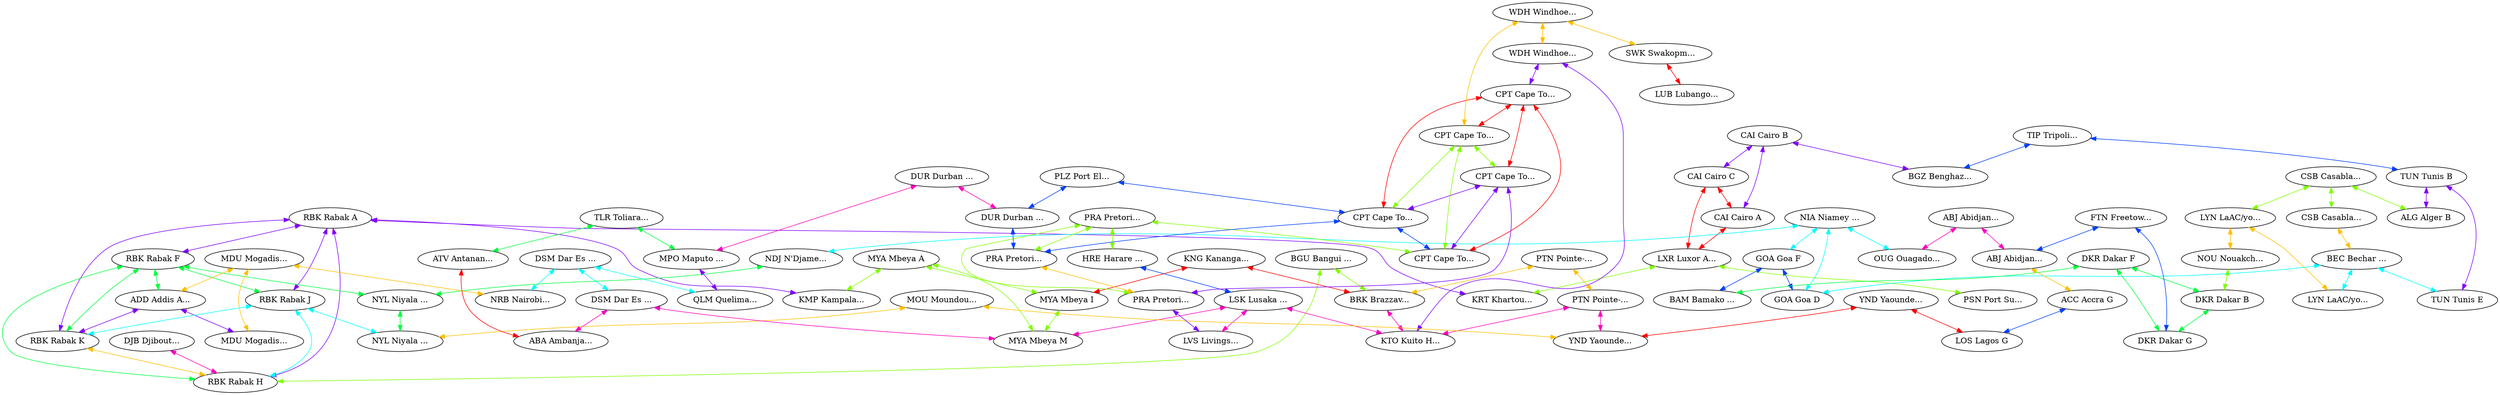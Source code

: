 graph x {
"CAI Cairo A" [pos="6.22222222222222,-0.819444444444444",label="CAI Cairo A"]
"LXR Luxor A&amp;C" [pos="6.47222222222222,-2.19444444444444",label="LXR Luxor A..."]
"KRT Khartoum A" [pos="6.59722222222222,-2.81944444444444",label="KRT Khartou..."]
"RBK Rabak A" [pos="5.41666666666667,-1.83333333333333",label="RBK Rabak A"]
"KMP Kampala A" [pos="6.33333333333333,-4.45833333333333",label="KMP Kampala..."]
"MYA Mbeya A" [pos="6.65277777777778,-5.09722222222222",label="MYA Mbeya A"]
"CAI Cairo B" [pos="6.22222222222222,-1.05555555555556",label="CAI Cairo B"]
"BGZ Benghazi B" [pos="5.36111111111111,-0.972222222222222",label="BGZ Benghaz..."]
"TIP Tripoli B" [pos="4.77777777777778,-1.06944444444444",label="TIP Tripoli..."]
"TUN Tunis B" [pos="4.25,-0.791666666666667",label="TUN Tunis B"]
"ALG Alger B" [pos="3.52777777777778,-0.583333333333333",label="ALG Alger B"]
"CSB Casablanca B" [pos="2.66666666666667,-0.805555555555556",label="CSB Casabla..."]
"LYN LaAC/youne B" [pos="2.02777777777778,-1.40277777777778",label="LYN LaAC/yo..."]
"NOU Nouakchott B" [pos="1.63888888888889,-2.06944444444444",label="NOU Nouakch..."]
"DKR Dakar B" [pos="1.38888888888889,-2.72222222222222",label="DKR Dakar B"]
"CAI Cairo C" [pos="6.22222222222222,-1.31944444444444",label="CAI Cairo C"]
"PSN Port Sudan C" [pos="7.16666666666667,-2.5",label="PSN Port Su..."]
"CSB Casablanca D" [pos="2.66666666666667,-0.555555555555556",label="CSB Casabla..."]
"BEC Bechar D&amp;E" [pos="3.25,-1.36111111111111",label="BEC Bechar ..."]
"GOA Goa D" [pos="3.11111111111111,-2.25",label="GOA Goa D"]
"NIA Niamey D&amp;F" [pos="3.76388888888889,-2.79166666666667",label="NIA Niamey ..."]
"OUG Ouagadougou D" [pos="3.16666666666667,-3.09722222222222",label="OUG Ouagado..."]
"ABJ Abidjan D" [pos="2.69444444444444,-3.63888888888889",label="ABJ Abidjan..."]
"LYN LaAC/youne E" [pos="2.02777777777778,-1.13888888888889",label="LYN LaAC/yo..."]
"TUN Tunis E" [pos="4.25,-0.541666666666667",label="TUN Tunis E"]
"MDU Mogadishu F" [pos="7.94444444444444,-4.20833333333333",label="MDU Mogadis..."]
"ADD Addis Ababa F&amp;K" [pos="7.33333333333333,-3.72222222222222",label="ADD Addis A..."]
"RBK Rabak F" [pos="5.375,-2.76388888888889",label="RBK Rabak F"]
"NYL Niyala F" [pos="5.77777777777778,-3.36111111111111",label="NYL Niyala ..."]
"NDJ N'Djamena F" [pos="4.61111111111111,-3.08333333333333",label="NDJ N'Djame..."]
"GOA Goa F" [pos="3.11111111111111,-2.5",label="GOA Goa F"]
"BAM Bamako F" [pos="2.20833333333333,-2.69444444444444",label="BAM Bamako ..."]
"DKR Dakar F" [pos="1.38888888888889,-2.95833333333333",label="DKR Dakar F"]
"YND Yaounde G" [pos="4.48611111111111,-4.06944444444444",label="YND Yaounde..."]
"LOS Lagos G" [pos="3.84722222222222,-3.83333333333333",label="LOS Lagos G"]
"ACC Accra G" [pos="3.29166666666667,-3.75",label="ACC Accra G"]
"ABJ Abidjan G" [pos="2.69444444444444,-3.88888888888889",label="ABJ Abidjan..."]
"FTN Freetown G" [pos="2.05555555555556,-3.625",label="FTN Freetow..."]
"DKR Dakar G" [pos="1.38888888888889,-3.20833333333333",label="DKR Dakar G"]
"DJB Djibouti H" [pos="7.65277777777778,-3.08333333333333",label="DJB Djibout..."]
"RBK Rabak H" [pos="4.88888888888889,-2",label="RBK Rabak H"]
"BGU Bangui H" [pos="5.43055555555556,-4.20833333333333",label="BGU Bangui ..."]
"BRK Brazzaville-Kinshasa H&amp;I" [pos="5.11111111111111,-4.97222222222222",label="BRK Brazzav..."]
"KTO Kuito H&amp;J" [pos="5.09722222222222,-5.77777777777778",label="KTO Kuito H..."]
"WDH Windhoek H" [pos="5.20833333333333,-6.93055555555556",label="WDH Windhoe..."]
"CPT Cape Town H" [pos="3.65277777777778,-6.94444444444444",label="CPT Cape To..."]
"PTN Pointe-Noire I" [pos="4.43055555555556,-5.09722222222222",label="PTN Pointe-..."]
"KNG Kananga I" [pos="5.77777777777778,-4.88888888888889",label="KNG Kananga..."]
"MYA Mbeya I" [pos="6.65277777777778,-5.33333333333333",label="MYA Mbeya I"]
"CPT Cape Town J" [pos="3.75,-7.88888888888889",label="CPT Cape To..."]
"PRA Pretoria J" [pos="5.94444444444444,-7.13888888888889",label="PRA Pretori..."]
"HRE Harare J" [pos="6.44444444444444,-6.625",label="HRE Harare ..."]
"LSK Lusaka J&amp;M" [pos="6.06944444444444,-6.125",label="LSK Lusaka ..."]
"PTN Pointe-Noire J" [pos="4.43055555555556,-5.34722222222222",label="PTN Pointe-..."]
"YND Yaounde J" [pos="4.48611111111111,-4.31944444444444",label="YND Yaounde..."]
"MOU Moundou J" [pos="5.05555555555556,-3.66666666666667",label="MOU Moundou..."]
"NYL Niyala J" [pos="5.76388888888889,-3.625",label="NYL Niyala ..."]
"RBK Rabak J" [pos="5.77777777777778,-2.30555555555556",label="RBK Rabak J"]
"RBK Rabak K" [pos="4.88888888888889,-2.59722222222222",label="RBK Rabak K"]
"MDU Mogadishu K" [pos="7.94444444444444,-3.95833333333333",label="MDU Mogadis..."]
"NRB Nairobi K" [pos="7.125,-4.5",label="NRB Nairobi..."]
"DSM Dar Es Salaam K" [pos="7.40277777777778,-5",label="DSM Dar Es ..."]
"QLM Quelimane K" [pos="7.16666666666667,-6.19444444444444",label="QLM Quelima..."]
"MPO Maputo K" [pos="6.97222222222222,-6.97222222222222",label="MPO Maputo ..."]
"DUR Durban K" [pos="6.54166666666667,-7.56944444444444",label="DUR Durban ..."]
"CPT Cape Town L" [pos="3.16666666666667,-7.15277777777778",label="CPT Cape To..."]
"WDH Windhoek L" [pos="5.20833333333333,-7.16666666666667",label="WDH Windhoe..."]
"SWK Swakopmund L" [pos="4.59722222222222,-6.81944444444444",label="SWK Swakopm..."]
"LUB Lubango L" [pos="4.47222222222222,-6.13888888888889",label="LUB Lubango..."]
"CPT Cape Town M" [pos="4.06944444444444,-7.38888888888889",label="CPT Cape To..."]
"PRA Pretoria M" [pos="5.94444444444444,-6.90277777777778",label="PRA Pretori..."]
"LVS Livingstone M" [pos="5.54166666666667,-6.43055555555556",label="LVS Livings..."]
"MYA Mbeya M" [pos="6.65277777777778,-5.58333333333333",label="MYA Mbeya M"]
"DSM Dar Es Salaam M" [pos="7.40277777777778,-5.25",label="DSM Dar Es ..."]
"CPT Cape Town N" [pos="3.20833333333333,-7.76388888888889",label="CPT Cape To..."]
"PLZ Port Elizabeth N" [pos="5.88888888888889,-8.25",label="PLZ Port El..."]
"DUR Durban N" [pos="6.54166666666667,-7.83333333333333",label="DUR Durban ..."]
"PRA Pretoria N" [pos="5.94444444444444,-7.375",label="PRA Pretori..."]
"TLR Toliara O" [pos="7.65277777777778,-7.125",label="TLR Toliara..."]
"ATV Antananarivo O" [pos="8.22222222222222,-6.63888888888889",label="ATV Antanan..."]
"ABA Ambanja O" [pos="8.25,-5.79166666666667",label="ABA Ambanja..."]
"WDH Windhoek L" -- "SWK Swakopmund L" [dir="both",color="0.125,1,1"]
"WDH Windhoek L" -- "WDH Windhoek H" [dir="both",color="0.125,1,1"]
"WDH Windhoek L" -- "CPT Cape Town L" [dir="both",color="0.125,1,1"]
"CSB Casablanca B" -- "LYN LaAC/youne B" [dir="both",color="0.25,1,1"]
"CSB Casablanca B" -- "ALG Alger B" [dir="both",color="0.25,1,1"]
"CSB Casablanca B" -- "CSB Casablanca D" [dir="both",color="0.25,1,1"]
"TLR Toliara O" -- "MPO Maputo K" [dir="both",color="0.375,1,1"]
"TLR Toliara O" -- "ATV Antananarivo O" [dir="both",color="0.375,1,1"]
"NIA Niamey D&amp;F" -- "GOA Goa D" [dir="both",color="0.5,1,1"]
"NIA Niamey D&amp;F" -- "OUG Ouagadougou D" [dir="both",color="0.5,1,1"]
"NIA Niamey D&amp;F" -- "NDJ N'Djamena F" [dir="both",color="0.5,1,1"]
"NIA Niamey D&amp;F" -- "GOA Goa F" [dir="both",color="0.5,1,1"]
"GOA Goa F" -- "GOA Goa D" [dir="both",color="0.625,1,1"]
"GOA Goa F" -- "BAM Bamako F" [dir="both",color="0.625,1,1"]
"RBK Rabak A" -- "RBK Rabak F" [dir="both",color="0.75,1,1"]
"RBK Rabak A" -- "KRT Khartoum A" [dir="both",color="0.75,1,1"]
"RBK Rabak A" -- "RBK Rabak J" [dir="both",color="0.75,1,1"]
"RBK Rabak A" -- "KMP Kampala A" [dir="both",color="0.75,1,1"]
"RBK Rabak A" -- "RBK Rabak K" [dir="both",color="0.75,1,1"]
"RBK Rabak A" -- "RBK Rabak H" [dir="both",color="0.75,1,1"]
"DJB Djibouti H" -- "RBK Rabak H" [dir="both",color="0.875,1,1"]
"ATV Antananarivo O" -- "ABA Ambanja O" [dir="both",color="1,1,1"]
"CSB Casablanca D" -- "BEC Bechar D&amp;E" [dir="both",color="0.125,1,1"]
"PRA Pretoria J" -- "PRA Pretoria M" [dir="both",color="0.25,1,1"]
"PRA Pretoria J" -- "PRA Pretoria N" [dir="both",color="0.25,1,1"]
"PRA Pretoria J" -- "HRE Harare J" [dir="both",color="0.25,1,1"]
"PRA Pretoria J" -- "CPT Cape Town J" [dir="both",color="0.25,1,1"]
"RBK Rabak F" -- "NYL Niyala F" [dir="both",color="0.375,1,1"]
"RBK Rabak F" -- "RBK Rabak J" [dir="both",color="0.375,1,1"]
"RBK Rabak F" -- "ADD Addis Ababa F&amp;K" [dir="both",color="0.375,1,1"]
"RBK Rabak F" -- "RBK Rabak K" [dir="both",color="0.375,1,1"]
"RBK Rabak F" -- "RBK Rabak H" [dir="both",color="0.375,1,1"]
"BEC Bechar D&amp;E" -- "TUN Tunis E" [dir="both",color="0.5,1,1"]
"BEC Bechar D&amp;E" -- "GOA Goa D" [dir="both",color="0.5,1,1"]
"BEC Bechar D&amp;E" -- "LYN LaAC/youne E" [dir="both",color="0.5,1,1"]
"FTN Freetown G" -- "ABJ Abidjan G" [dir="both",color="0.625,1,1"]
"FTN Freetown G" -- "DKR Dakar G" [dir="both",color="0.625,1,1"]
"WDH Windhoek H" -- "CPT Cape Town H" [dir="both",color="0.75,1,1"]
"WDH Windhoek H" -- "KTO Kuito H&amp;J" [dir="both",color="0.75,1,1"]
"DUR Durban K" -- "MPO Maputo K" [dir="both",color="0.875,1,1"]
"DUR Durban K" -- "DUR Durban N" [dir="both",color="0.875,1,1"]
"CPT Cape Town H" -- "CPT Cape Town N" [dir="both",color="1,1,1"]
"CPT Cape Town H" -- "CPT Cape Town M" [dir="both",color="1,1,1"]
"CPT Cape Town H" -- "CPT Cape Town L" [dir="both",color="1,1,1"]
"CPT Cape Town H" -- "CPT Cape Town J" [dir="both",color="1,1,1"]
"PTN Pointe-Noire I" -- "BRK Brazzaville-Kinshasa H&amp;I" [dir="both",color="0.125,1,1"]
"PTN Pointe-Noire I" -- "PTN Pointe-Noire J" [dir="both",color="0.125,1,1"]
"BGU Bangui H" -- "BRK Brazzaville-Kinshasa H&amp;I" [dir="both",color="0.25,1,1"]
"BGU Bangui H" -- "RBK Rabak H" [dir="both",color="0.25,1,1"]
"DKR Dakar F" -- "DKR Dakar B" [dir="both",color="0.375,1,1"]
"DKR Dakar F" -- "BAM Bamako F" [dir="both",color="0.375,1,1"]
"DKR Dakar F" -- "DKR Dakar G" [dir="both",color="0.375,1,1"]
"DSM Dar Es Salaam K" -- "QLM Quelimane K" [dir="both",color="0.5,1,1"]
"DSM Dar Es Salaam K" -- "DSM Dar Es Salaam M" [dir="both",color="0.5,1,1"]
"DSM Dar Es Salaam K" -- "NRB Nairobi K" [dir="both",color="0.5,1,1"]
"TIP Tripoli B" -- "TUN Tunis B" [dir="both",color="0.625,1,1"]
"TIP Tripoli B" -- "BGZ Benghazi B" [dir="both",color="0.625,1,1"]
"TUN Tunis B" -- "TUN Tunis E" [dir="both",color="0.75,1,1"]
"TUN Tunis B" -- "ALG Alger B" [dir="both",color="0.75,1,1"]
"ABJ Abidjan D" -- "ABJ Abidjan G" [dir="both",color="0.875,1,1"]
"ABJ Abidjan D" -- "OUG Ouagadougou D" [dir="both",color="0.875,1,1"]
"SWK Swakopmund L" -- "LUB Lubango L" [dir="both",color="1,1,1"]
"MOU Moundou J" -- "NYL Niyala J" [dir="both",color="0.125,1,1"]
"MOU Moundou J" -- "YND Yaounde J" [dir="both",color="0.125,1,1"]
"CPT Cape Town L" -- "CPT Cape Town N" [dir="both",color="0.25,1,1"]
"CPT Cape Town L" -- "CPT Cape Town M" [dir="both",color="0.25,1,1"]
"CPT Cape Town L" -- "CPT Cape Town J" [dir="both",color="0.25,1,1"]
"PLZ Port Elizabeth N" -- "CPT Cape Town N" [dir="both",color="0.625,1,1"]
"PLZ Port Elizabeth N" -- "DUR Durban N" [dir="both",color="0.625,1,1"]
"MPO Maputo K" -- "QLM Quelimane K" [dir="both",color="0.75,1,1"]
"PTN Pointe-Noire J" -- "KTO Kuito H&amp;J" [dir="both",color="0.875,1,1"]
"PTN Pointe-Noire J" -- "YND Yaounde J" [dir="both",color="0.875,1,1"]
"YND Yaounde G" -- "YND Yaounde J" [dir="both",color="1,1,1"]
"YND Yaounde G" -- "LOS Lagos G" [dir="both",color="1,1,1"]
"LYN LaAC/youne B" -- "NOU Nouakchott B" [dir="both",color="0.125,1,1"]
"LYN LaAC/youne B" -- "LYN LaAC/youne E" [dir="both",color="0.125,1,1"]
"NOU Nouakchott B" -- "DKR Dakar B" [dir="both",color="0.25,1,1"]
"DKR Dakar B" -- "DKR Dakar G" [dir="both",color="0.375,1,1"]
"RBK Rabak J" -- "NYL Niyala J" [dir="both",color="0.5,1,1"]
"RBK Rabak J" -- "RBK Rabak K" [dir="both",color="0.5,1,1"]
"RBK Rabak J" -- "RBK Rabak H" [dir="both",color="0.5,1,1"]
"DUR Durban N" -- "PRA Pretoria N" [dir="both",color="0.625,1,1"]
"CPT Cape Town M" -- "PRA Pretoria M" [dir="both",color="0.75,1,1"]
"CPT Cape Town M" -- "CPT Cape Town N" [dir="both",color="0.75,1,1"]
"CPT Cape Town M" -- "CPT Cape Town J" [dir="both",color="0.75,1,1"]
"DSM Dar Es Salaam M" -- "ABA Ambanja O" [dir="both",color="0.875,1,1"]
"DSM Dar Es Salaam M" -- "MYA Mbeya M" [dir="both",color="0.875,1,1"]
"KNG Kananga I" -- "MYA Mbeya I" [dir="both",color="1,1,1"]
"KNG Kananga I" -- "BRK Brazzaville-Kinshasa H&amp;I" [dir="both",color="1,1,1"]
"ABJ Abidjan G" -- "ACC Accra G" [dir="both",color="0.125,1,1"]
"MYA Mbeya A" -- "MYA Mbeya I" [dir="both",color="0.25,1,1"]
"MYA Mbeya A" -- "MYA Mbeya M" [dir="both",color="0.25,1,1"]
"MYA Mbeya A" -- "KMP Kampala A" [dir="both",color="0.25,1,1"]
"NDJ N'Djamena F" -- "NYL Niyala F" [dir="both",color="0.375,1,1"]
"CPT Cape Town N" -- "PRA Pretoria N" [dir="both",color="0.625,1,1"]
"CPT Cape Town N" -- "CPT Cape Town J" [dir="both",color="0.625,1,1"]
"CAI Cairo B" -- "CAI Cairo A" [dir="both",color="0.75,1,1"]
"CAI Cairo B" -- "BGZ Benghazi B" [dir="both",color="0.75,1,1"]
"CAI Cairo B" -- "CAI Cairo C" [dir="both",color="0.75,1,1"]
"BRK Brazzaville-Kinshasa H&amp;I" -- "KTO Kuito H&amp;J" [dir="both",color="0.875,1,1"]
"CAI Cairo C" -- "CAI Cairo A" [dir="both",color="1,1,1"]
"CAI Cairo C" -- "LXR Luxor A&amp;C" [dir="both",color="1,1,1"]
"MDU Mogadishu K" -- "MDU Mogadishu F" [dir="both",color="0.125,1,1"]
"MDU Mogadishu K" -- "ADD Addis Ababa F&amp;K" [dir="both",color="0.125,1,1"]
"MDU Mogadishu K" -- "NRB Nairobi K" [dir="both",color="0.125,1,1"]
"MYA Mbeya I" -- "MYA Mbeya M" [dir="both",color="0.25,1,1"]
"NYL Niyala F" -- "NYL Niyala J" [dir="both",color="0.375,1,1"]
"HRE Harare J" -- "LSK Lusaka J&amp;M" [dir="both",color="0.625,1,1"]
"ADD Addis Ababa F&amp;K" -- "MDU Mogadishu F" [dir="both",color="0.75,1,1"]
"ADD Addis Ababa F&amp;K" -- "RBK Rabak K" [dir="both",color="0.75,1,1"]
"LSK Lusaka J&amp;M" -- "KTO Kuito H&amp;J" [dir="both",color="0.875,1,1"]
"LSK Lusaka J&amp;M" -- "LVS Livingstone M" [dir="both",color="0.875,1,1"]
"LSK Lusaka J&amp;M" -- "MYA Mbeya M" [dir="both",color="0.875,1,1"]
"RBK Rabak K" -- "RBK Rabak H" [dir="both",color="0.125,1,1"]
"ACC Accra G" -- "LOS Lagos G" [dir="both",color="0.625,1,1"]
"CAI Cairo A" -- "LXR Luxor A&amp;C" [dir="both",color="1,1,1"]
"PRA Pretoria N" -- "PRA Pretoria M" [dir="both",color="0.125,1,1"]
"LXR Luxor A&amp;C" -- "KRT Khartoum A" [dir="both",color="0.25,1,1"]
"LXR Luxor A&amp;C" -- "PSN Port Sudan C" [dir="both",color="0.25,1,1"]
"PRA Pretoria M" -- "LVS Livingstone M" [dir="both",color="0.75,1,1"]
}
